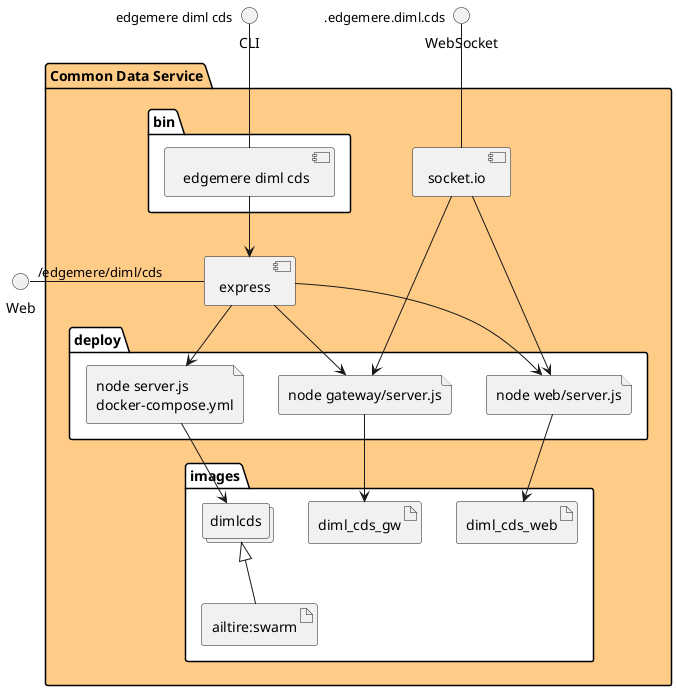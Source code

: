 @startuml
  interface CLI
  interface Web
  interface WebSocket
package "Common Data Service" #ffcc88 {
  component express as REST
  component socket.io as socket
  folder bin #ffffff {
    component " edgemere diml cds" as binName
  }
  binName --> REST

  folder deploy #ffffff {
      file "node server.js\ndocker-compose.yml" as dimlcds_container
      REST --> dimlcds_container

  
    file "node web/server.js" as web_container
    REST --> web_container
    socket ---> web_container
  
    file "node gateway/server.js" as gateway_container
    REST --> gateway_container
    socket ---> gateway_container
  
  }
  folder images #ffffff {
    collections "dimlcds" as dimlcdsimage
    artifact "ailtire:swarm" as ailtireswarm
    dimlcdsimage <|-- ailtireswarm
    dimlcds_container --> dimlcdsimage

  
      artifact diml_cds_web
      web_container --> diml_cds_web
    
      artifact diml_cds_gw
      gateway_container --> diml_cds_gw
    
  }
}
CLI " edgemere diml cds" -- binName
Web "/edgemere/diml/cds" - REST
WebSocket ".edgemere.diml.cds" -- socket

@enduml

